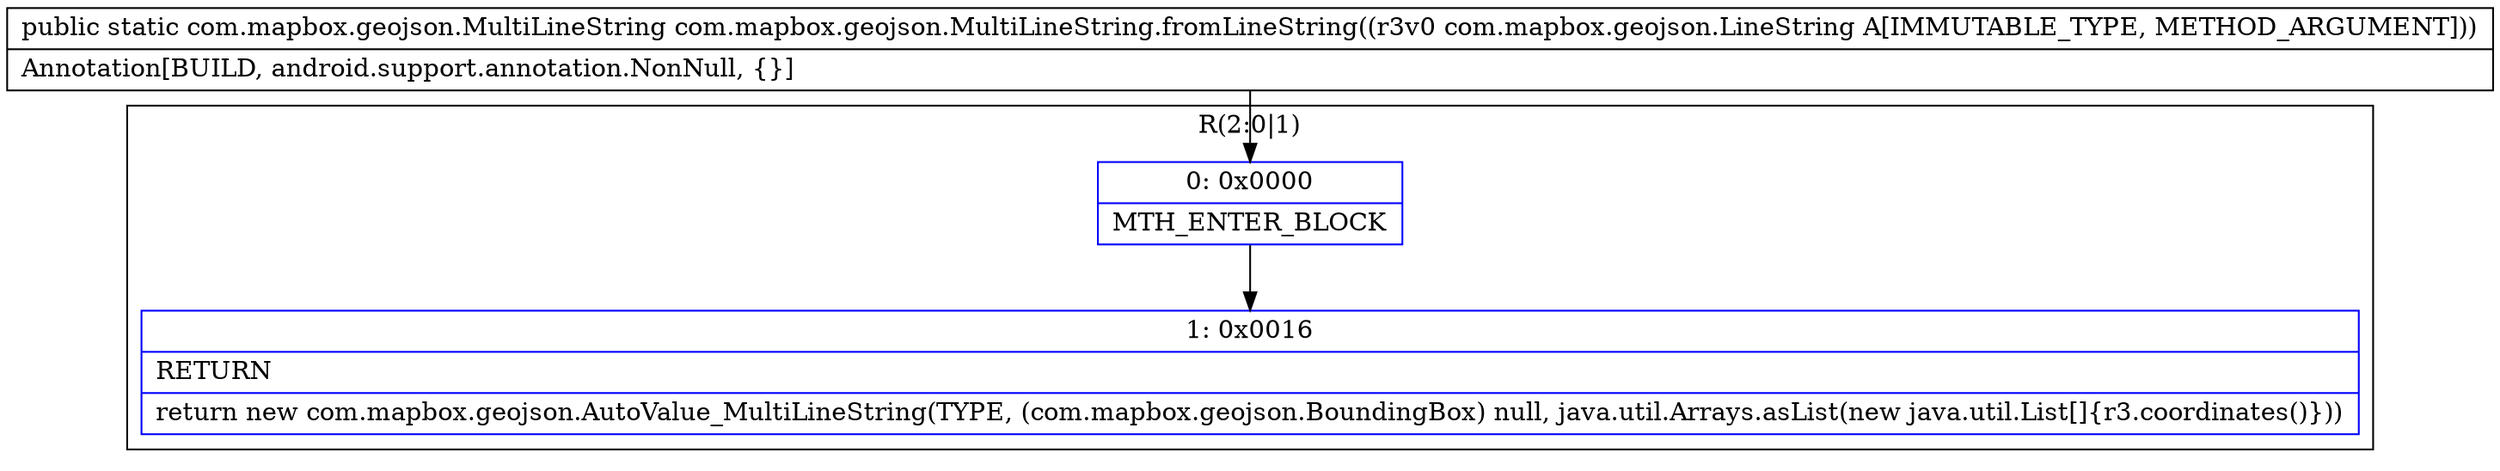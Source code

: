 digraph "CFG forcom.mapbox.geojson.MultiLineString.fromLineString(Lcom\/mapbox\/geojson\/LineString;)Lcom\/mapbox\/geojson\/MultiLineString;" {
subgraph cluster_Region_1934222454 {
label = "R(2:0|1)";
node [shape=record,color=blue];
Node_0 [shape=record,label="{0\:\ 0x0000|MTH_ENTER_BLOCK\l}"];
Node_1 [shape=record,label="{1\:\ 0x0016|RETURN\l|return new com.mapbox.geojson.AutoValue_MultiLineString(TYPE, (com.mapbox.geojson.BoundingBox) null, java.util.Arrays.asList(new java.util.List[]\{r3.coordinates()\}))\l}"];
}
MethodNode[shape=record,label="{public static com.mapbox.geojson.MultiLineString com.mapbox.geojson.MultiLineString.fromLineString((r3v0 com.mapbox.geojson.LineString A[IMMUTABLE_TYPE, METHOD_ARGUMENT]))  | Annotation[BUILD, android.support.annotation.NonNull, \{\}]\l}"];
MethodNode -> Node_0;
Node_0 -> Node_1;
}

